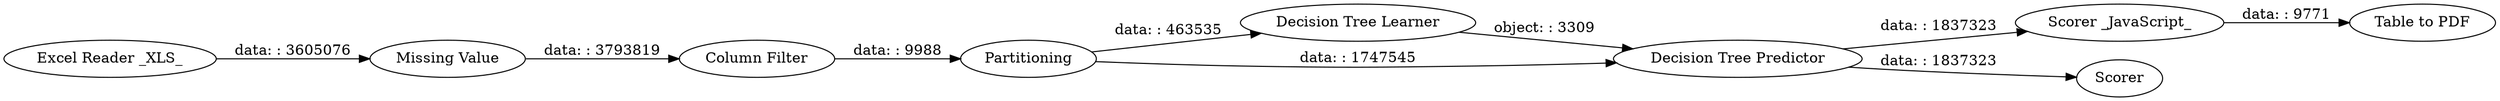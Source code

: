 digraph {
	"-5093315942201514547_10" [label="Decision Tree Learner"]
	"-5093315942201514547_1" [label="Excel Reader _XLS_"]
	"-5093315942201514547_13" [label="Column Filter"]
	"-5093315942201514547_11" [label="Decision Tree Predictor"]
	"-5093315942201514547_2" [label=Partitioning]
	"-5093315942201514547_14" [label="Scorer _JavaScript_"]
	"-5093315942201514547_9" [label=Scorer]
	"-5093315942201514547_15" [label="Table to PDF"]
	"-5093315942201514547_12" [label="Missing Value"]
	"-5093315942201514547_11" -> "-5093315942201514547_14" [label="data: : 1837323"]
	"-5093315942201514547_11" -> "-5093315942201514547_9" [label="data: : 1837323"]
	"-5093315942201514547_14" -> "-5093315942201514547_15" [label="data: : 9771"]
	"-5093315942201514547_1" -> "-5093315942201514547_12" [label="data: : 3605076"]
	"-5093315942201514547_2" -> "-5093315942201514547_10" [label="data: : 463535"]
	"-5093315942201514547_2" -> "-5093315942201514547_11" [label="data: : 1747545"]
	"-5093315942201514547_12" -> "-5093315942201514547_13" [label="data: : 3793819"]
	"-5093315942201514547_13" -> "-5093315942201514547_2" [label="data: : 9988"]
	"-5093315942201514547_10" -> "-5093315942201514547_11" [label="object: : 3309"]
	rankdir=LR
}
